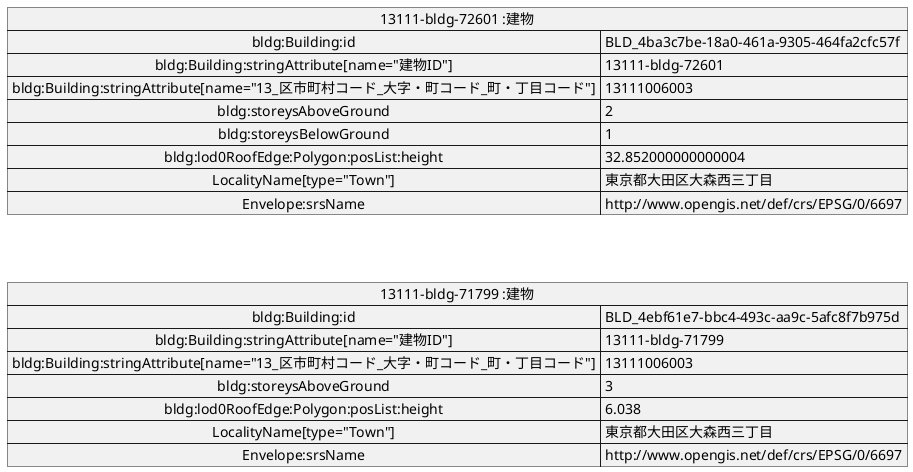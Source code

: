 @startuml
map "13111-bldg-72601 :建物" as A {
 bldg:Building:id => BLD_4ba3c7be-18a0-461a-9305-464fa2cfc57f
 bldg:Building:stringAttribute[name="建物ID"] => 13111-bldg-72601
 bldg:Building:stringAttribute[name="13_区市町村コード_大字・町コード_町・丁目コード"] => 13111006003
 bldg:storeysAboveGround => 2
 bldg:storeysBelowGround => 1
 bldg:lod0RoofEdge:Polygon:posList:height => 32.852000000000004
 LocalityName[type="Town"] => 東京都大田区大森西三丁目
 Envelope:srsName => http://www.opengis.net/def/crs/EPSG/0/6697
}
map "13111-bldg-71799 :建物" as B {
 bldg:Building:id => BLD_4ebf61e7-bbc4-493c-aa9c-5afc8f7b975d
 bldg:Building:stringAttribute[name="建物ID"] => 13111-bldg-71799
 bldg:Building:stringAttribute[name="13_区市町村コード_大字・町コード_町・丁目コード"] => 13111006003
 bldg:storeysAboveGround => 3
 bldg:lod0RoofEdge:Polygon:posList:height => 6.038
 LocalityName[type="Town"] => 東京都大田区大森西三丁目
 Envelope:srsName => http://www.opengis.net/def/crs/EPSG/0/6697
}
A -[hidden]- B
@enduml

